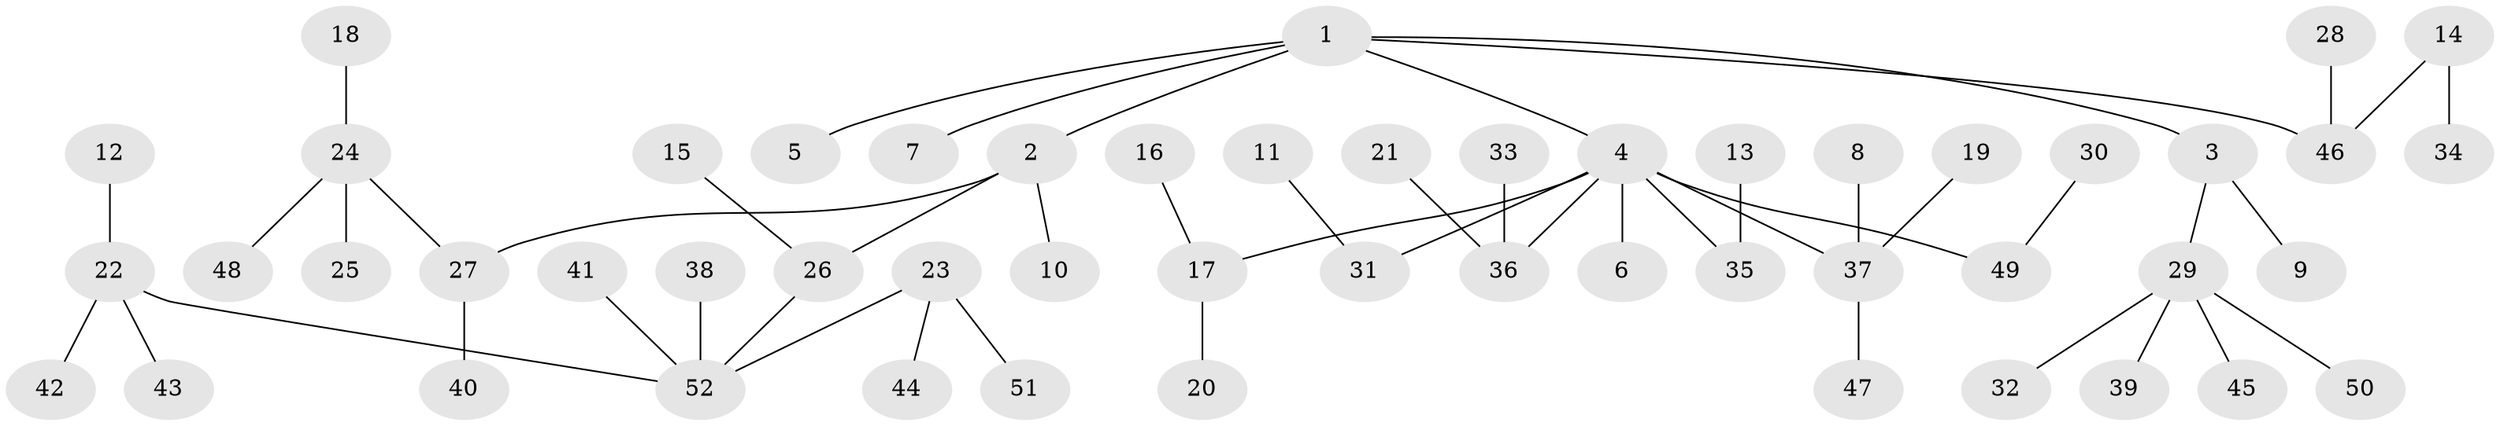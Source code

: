 // original degree distribution, {5: 0.028846153846153848, 4: 0.09615384615384616, 3: 0.18269230769230768, 2: 0.15384615384615385, 7: 0.009615384615384616, 1: 0.5288461538461539}
// Generated by graph-tools (version 1.1) at 2025/50/03/09/25 03:50:17]
// undirected, 52 vertices, 51 edges
graph export_dot {
graph [start="1"]
  node [color=gray90,style=filled];
  1;
  2;
  3;
  4;
  5;
  6;
  7;
  8;
  9;
  10;
  11;
  12;
  13;
  14;
  15;
  16;
  17;
  18;
  19;
  20;
  21;
  22;
  23;
  24;
  25;
  26;
  27;
  28;
  29;
  30;
  31;
  32;
  33;
  34;
  35;
  36;
  37;
  38;
  39;
  40;
  41;
  42;
  43;
  44;
  45;
  46;
  47;
  48;
  49;
  50;
  51;
  52;
  1 -- 2 [weight=1.0];
  1 -- 3 [weight=1.0];
  1 -- 4 [weight=1.0];
  1 -- 5 [weight=1.0];
  1 -- 7 [weight=1.0];
  1 -- 46 [weight=1.0];
  2 -- 10 [weight=1.0];
  2 -- 26 [weight=1.0];
  2 -- 27 [weight=1.0];
  3 -- 9 [weight=1.0];
  3 -- 29 [weight=1.0];
  4 -- 6 [weight=1.0];
  4 -- 17 [weight=1.0];
  4 -- 31 [weight=1.0];
  4 -- 35 [weight=1.0];
  4 -- 36 [weight=1.0];
  4 -- 37 [weight=1.0];
  4 -- 49 [weight=1.0];
  8 -- 37 [weight=1.0];
  11 -- 31 [weight=1.0];
  12 -- 22 [weight=1.0];
  13 -- 35 [weight=1.0];
  14 -- 34 [weight=1.0];
  14 -- 46 [weight=1.0];
  15 -- 26 [weight=1.0];
  16 -- 17 [weight=1.0];
  17 -- 20 [weight=1.0];
  18 -- 24 [weight=1.0];
  19 -- 37 [weight=1.0];
  21 -- 36 [weight=1.0];
  22 -- 42 [weight=1.0];
  22 -- 43 [weight=1.0];
  22 -- 52 [weight=1.0];
  23 -- 44 [weight=1.0];
  23 -- 51 [weight=1.0];
  23 -- 52 [weight=1.0];
  24 -- 25 [weight=1.0];
  24 -- 27 [weight=1.0];
  24 -- 48 [weight=1.0];
  26 -- 52 [weight=1.0];
  27 -- 40 [weight=1.0];
  28 -- 46 [weight=1.0];
  29 -- 32 [weight=1.0];
  29 -- 39 [weight=1.0];
  29 -- 45 [weight=1.0];
  29 -- 50 [weight=1.0];
  30 -- 49 [weight=1.0];
  33 -- 36 [weight=1.0];
  37 -- 47 [weight=1.0];
  38 -- 52 [weight=1.0];
  41 -- 52 [weight=1.0];
}
